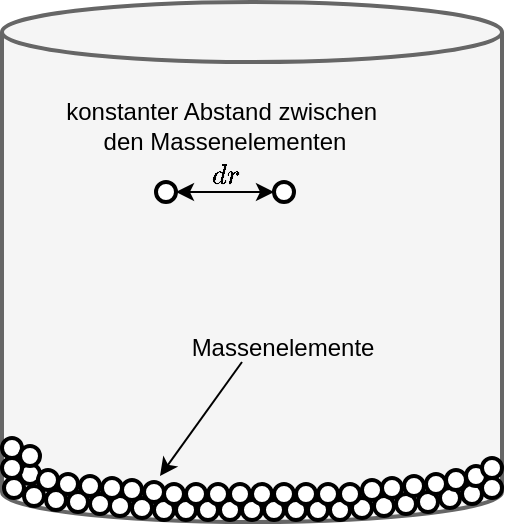 <mxfile version="17.2.4" type="device"><diagram id="Ax6Q7kI0R_hZVp9eZuk-" name="Seite-1"><mxGraphModel dx="485" dy="324" grid="1" gridSize="10" guides="1" tooltips="1" connect="1" arrows="1" fold="1" page="1" pageScale="1" pageWidth="827" pageHeight="1169" math="1" shadow="0"><root><mxCell id="0"/><mxCell id="1" parent="0"/><mxCell id="q1xNIrN6IV1Ay8eBb7D2-1" value="" style="shape=cylinder3;whiteSpace=wrap;html=1;boundedLbl=1;backgroundOutline=1;size=15;strokeWidth=2;fillColor=#f5f5f5;fontColor=#333333;strokeColor=#666666;" vertex="1" parent="1"><mxGeometry x="270" y="190" width="250" height="260" as="geometry"/></mxCell><mxCell id="q1xNIrN6IV1Ay8eBb7D2-2" value="" style="ellipse;whiteSpace=wrap;html=1;aspect=fixed;strokeWidth=2;" vertex="1" parent="1"><mxGeometry x="271" y="428" width="10" height="10" as="geometry"/></mxCell><mxCell id="q1xNIrN6IV1Ay8eBb7D2-3" value="" style="ellipse;whiteSpace=wrap;html=1;aspect=fixed;strokeWidth=2;" vertex="1" parent="1"><mxGeometry x="281" y="432" width="10" height="10" as="geometry"/></mxCell><mxCell id="q1xNIrN6IV1Ay8eBb7D2-4" value="" style="ellipse;whiteSpace=wrap;html=1;aspect=fixed;strokeWidth=2;" vertex="1" parent="1"><mxGeometry x="292" y="434" width="10" height="10" as="geometry"/></mxCell><mxCell id="q1xNIrN6IV1Ay8eBb7D2-5" value="" style="ellipse;whiteSpace=wrap;html=1;aspect=fixed;strokeWidth=2;" vertex="1" parent="1"><mxGeometry x="303" y="435" width="10" height="10" as="geometry"/></mxCell><mxCell id="q1xNIrN6IV1Ay8eBb7D2-6" value="" style="ellipse;whiteSpace=wrap;html=1;aspect=fixed;strokeWidth=2;" vertex="1" parent="1"><mxGeometry x="314" y="436" width="10" height="10" as="geometry"/></mxCell><mxCell id="q1xNIrN6IV1Ay8eBb7D2-7" value="" style="ellipse;whiteSpace=wrap;html=1;aspect=fixed;strokeWidth=2;" vertex="1" parent="1"><mxGeometry x="324" y="437" width="10" height="10" as="geometry"/></mxCell><mxCell id="q1xNIrN6IV1Ay8eBb7D2-8" value="" style="ellipse;whiteSpace=wrap;html=1;aspect=fixed;strokeWidth=2;" vertex="1" parent="1"><mxGeometry x="335" y="438" width="10" height="10" as="geometry"/></mxCell><mxCell id="q1xNIrN6IV1Ay8eBb7D2-9" value="" style="ellipse;whiteSpace=wrap;html=1;aspect=fixed;strokeWidth=2;" vertex="1" parent="1"><mxGeometry x="346" y="439" width="10" height="10" as="geometry"/></mxCell><mxCell id="q1xNIrN6IV1Ay8eBb7D2-10" value="" style="ellipse;whiteSpace=wrap;html=1;aspect=fixed;strokeWidth=2;" vertex="1" parent="1"><mxGeometry x="357" y="439" width="10" height="10" as="geometry"/></mxCell><mxCell id="q1xNIrN6IV1Ay8eBb7D2-11" value="" style="ellipse;whiteSpace=wrap;html=1;aspect=fixed;strokeWidth=2;" vertex="1" parent="1"><mxGeometry x="368" y="439" width="10" height="10" as="geometry"/></mxCell><mxCell id="q1xNIrN6IV1Ay8eBb7D2-12" value="" style="ellipse;whiteSpace=wrap;html=1;aspect=fixed;strokeWidth=2;" vertex="1" parent="1"><mxGeometry x="379" y="439" width="10" height="10" as="geometry"/></mxCell><mxCell id="q1xNIrN6IV1Ay8eBb7D2-13" value="" style="ellipse;whiteSpace=wrap;html=1;aspect=fixed;strokeWidth=2;" vertex="1" parent="1"><mxGeometry x="390" y="439" width="10" height="10" as="geometry"/></mxCell><mxCell id="q1xNIrN6IV1Ay8eBb7D2-14" value="" style="ellipse;whiteSpace=wrap;html=1;aspect=fixed;strokeWidth=2;" vertex="1" parent="1"><mxGeometry x="401" y="439" width="10" height="10" as="geometry"/></mxCell><mxCell id="q1xNIrN6IV1Ay8eBb7D2-15" value="" style="ellipse;whiteSpace=wrap;html=1;aspect=fixed;strokeWidth=2;" vertex="1" parent="1"><mxGeometry x="412" y="439" width="10" height="10" as="geometry"/></mxCell><mxCell id="q1xNIrN6IV1Ay8eBb7D2-16" value="" style="ellipse;whiteSpace=wrap;html=1;aspect=fixed;strokeWidth=2;" vertex="1" parent="1"><mxGeometry x="423" y="439" width="10" height="10" as="geometry"/></mxCell><mxCell id="q1xNIrN6IV1Ay8eBb7D2-17" value="" style="ellipse;whiteSpace=wrap;html=1;aspect=fixed;strokeWidth=2;" vertex="1" parent="1"><mxGeometry x="434" y="439" width="10" height="10" as="geometry"/></mxCell><mxCell id="q1xNIrN6IV1Ay8eBb7D2-18" value="" style="ellipse;whiteSpace=wrap;html=1;aspect=fixed;strokeWidth=2;" vertex="1" parent="1"><mxGeometry x="445" y="438" width="10" height="10" as="geometry"/></mxCell><mxCell id="q1xNIrN6IV1Ay8eBb7D2-19" value="" style="ellipse;whiteSpace=wrap;html=1;aspect=fixed;strokeWidth=2;" vertex="1" parent="1"><mxGeometry x="456" y="437" width="10" height="10" as="geometry"/></mxCell><mxCell id="q1xNIrN6IV1Ay8eBb7D2-20" value="" style="ellipse;whiteSpace=wrap;html=1;aspect=fixed;strokeWidth=2;" vertex="1" parent="1"><mxGeometry x="467" y="436" width="10" height="10" as="geometry"/></mxCell><mxCell id="q1xNIrN6IV1Ay8eBb7D2-21" value="" style="ellipse;whiteSpace=wrap;html=1;aspect=fixed;strokeWidth=2;" vertex="1" parent="1"><mxGeometry x="478" y="435" width="10" height="10" as="geometry"/></mxCell><mxCell id="q1xNIrN6IV1Ay8eBb7D2-22" value="" style="ellipse;whiteSpace=wrap;html=1;aspect=fixed;strokeWidth=2;" vertex="1" parent="1"><mxGeometry x="489" y="433" width="10" height="10" as="geometry"/></mxCell><mxCell id="q1xNIrN6IV1Ay8eBb7D2-23" value="" style="ellipse;whiteSpace=wrap;html=1;aspect=fixed;strokeWidth=2;" vertex="1" parent="1"><mxGeometry x="500" y="431" width="10" height="10" as="geometry"/></mxCell><mxCell id="q1xNIrN6IV1Ay8eBb7D2-24" value="" style="ellipse;whiteSpace=wrap;html=1;aspect=fixed;strokeWidth=2;" vertex="1" parent="1"><mxGeometry x="510" y="428" width="10" height="10" as="geometry"/></mxCell><mxCell id="q1xNIrN6IV1Ay8eBb7D2-25" value="" style="ellipse;whiteSpace=wrap;html=1;aspect=fixed;strokeWidth=2;" vertex="1" parent="1"><mxGeometry x="279" y="421" width="10" height="10" as="geometry"/></mxCell><mxCell id="q1xNIrN6IV1Ay8eBb7D2-26" value="" style="ellipse;whiteSpace=wrap;html=1;aspect=fixed;strokeWidth=2;" vertex="1" parent="1"><mxGeometry x="288" y="424" width="10" height="10" as="geometry"/></mxCell><mxCell id="q1xNIrN6IV1Ay8eBb7D2-27" value="" style="ellipse;whiteSpace=wrap;html=1;aspect=fixed;strokeWidth=2;" vertex="1" parent="1"><mxGeometry x="298" y="426" width="10" height="10" as="geometry"/></mxCell><mxCell id="q1xNIrN6IV1Ay8eBb7D2-28" value="" style="ellipse;whiteSpace=wrap;html=1;aspect=fixed;strokeWidth=2;" vertex="1" parent="1"><mxGeometry x="309" y="427" width="10" height="10" as="geometry"/></mxCell><mxCell id="q1xNIrN6IV1Ay8eBb7D2-29" value="" style="ellipse;whiteSpace=wrap;html=1;aspect=fixed;strokeWidth=2;" vertex="1" parent="1"><mxGeometry x="320" y="428" width="10" height="10" as="geometry"/></mxCell><mxCell id="q1xNIrN6IV1Ay8eBb7D2-30" value="" style="ellipse;whiteSpace=wrap;html=1;aspect=fixed;strokeWidth=2;" vertex="1" parent="1"><mxGeometry x="330" y="429" width="10" height="10" as="geometry"/></mxCell><mxCell id="q1xNIrN6IV1Ay8eBb7D2-31" value="" style="ellipse;whiteSpace=wrap;html=1;aspect=fixed;strokeWidth=2;" vertex="1" parent="1"><mxGeometry x="341" y="430" width="10" height="10" as="geometry"/></mxCell><mxCell id="q1xNIrN6IV1Ay8eBb7D2-32" value="" style="ellipse;whiteSpace=wrap;html=1;aspect=fixed;strokeWidth=2;" vertex="1" parent="1"><mxGeometry x="351" y="431" width="10" height="10" as="geometry"/></mxCell><mxCell id="q1xNIrN6IV1Ay8eBb7D2-33" value="" style="ellipse;whiteSpace=wrap;html=1;aspect=fixed;strokeWidth=2;" vertex="1" parent="1"><mxGeometry x="362" y="431" width="10" height="10" as="geometry"/></mxCell><mxCell id="q1xNIrN6IV1Ay8eBb7D2-34" value="" style="ellipse;whiteSpace=wrap;html=1;aspect=fixed;strokeWidth=2;" vertex="1" parent="1"><mxGeometry x="373" y="431" width="10" height="10" as="geometry"/></mxCell><mxCell id="q1xNIrN6IV1Ay8eBb7D2-35" value="" style="ellipse;whiteSpace=wrap;html=1;aspect=fixed;strokeWidth=2;" vertex="1" parent="1"><mxGeometry x="270" y="418" width="10" height="10" as="geometry"/></mxCell><mxCell id="q1xNIrN6IV1Ay8eBb7D2-36" value="" style="ellipse;whiteSpace=wrap;html=1;aspect=fixed;strokeWidth=2;" vertex="1" parent="1"><mxGeometry x="384" y="431" width="10" height="10" as="geometry"/></mxCell><mxCell id="q1xNIrN6IV1Ay8eBb7D2-37" value="" style="ellipse;whiteSpace=wrap;html=1;aspect=fixed;strokeWidth=2;" vertex="1" parent="1"><mxGeometry x="395" y="431" width="10" height="10" as="geometry"/></mxCell><mxCell id="q1xNIrN6IV1Ay8eBb7D2-38" value="" style="ellipse;whiteSpace=wrap;html=1;aspect=fixed;strokeWidth=2;" vertex="1" parent="1"><mxGeometry x="406" y="431" width="10" height="10" as="geometry"/></mxCell><mxCell id="q1xNIrN6IV1Ay8eBb7D2-39" value="" style="ellipse;whiteSpace=wrap;html=1;aspect=fixed;strokeWidth=2;" vertex="1" parent="1"><mxGeometry x="417" y="431" width="10" height="10" as="geometry"/></mxCell><mxCell id="q1xNIrN6IV1Ay8eBb7D2-40" value="" style="ellipse;whiteSpace=wrap;html=1;aspect=fixed;strokeWidth=2;" vertex="1" parent="1"><mxGeometry x="428" y="431" width="10" height="10" as="geometry"/></mxCell><mxCell id="q1xNIrN6IV1Ay8eBb7D2-41" value="" style="ellipse;whiteSpace=wrap;html=1;aspect=fixed;strokeWidth=2;" vertex="1" parent="1"><mxGeometry x="439" y="431" width="10" height="10" as="geometry"/></mxCell><mxCell id="q1xNIrN6IV1Ay8eBb7D2-42" value="" style="ellipse;whiteSpace=wrap;html=1;aspect=fixed;strokeWidth=2;" vertex="1" parent="1"><mxGeometry x="450" y="429" width="10" height="10" as="geometry"/></mxCell><mxCell id="q1xNIrN6IV1Ay8eBb7D2-43" value="" style="ellipse;whiteSpace=wrap;html=1;aspect=fixed;strokeWidth=2;" vertex="1" parent="1"><mxGeometry x="460" y="428" width="10" height="10" as="geometry"/></mxCell><mxCell id="q1xNIrN6IV1Ay8eBb7D2-44" value="" style="ellipse;whiteSpace=wrap;html=1;aspect=fixed;strokeWidth=2;" vertex="1" parent="1"><mxGeometry x="471" y="427" width="10" height="10" as="geometry"/></mxCell><mxCell id="q1xNIrN6IV1Ay8eBb7D2-45" value="" style="ellipse;whiteSpace=wrap;html=1;aspect=fixed;strokeWidth=2;" vertex="1" parent="1"><mxGeometry x="482" y="426" width="10" height="10" as="geometry"/></mxCell><mxCell id="q1xNIrN6IV1Ay8eBb7D2-46" value="" style="ellipse;whiteSpace=wrap;html=1;aspect=fixed;strokeWidth=2;" vertex="1" parent="1"><mxGeometry x="492" y="424" width="10" height="10" as="geometry"/></mxCell><mxCell id="q1xNIrN6IV1Ay8eBb7D2-47" value="" style="ellipse;whiteSpace=wrap;html=1;aspect=fixed;strokeWidth=2;" vertex="1" parent="1"><mxGeometry x="502" y="422" width="10" height="10" as="geometry"/></mxCell><mxCell id="q1xNIrN6IV1Ay8eBb7D2-48" value="" style="ellipse;whiteSpace=wrap;html=1;aspect=fixed;strokeWidth=2;" vertex="1" parent="1"><mxGeometry x="510" y="418" width="10" height="10" as="geometry"/></mxCell><mxCell id="q1xNIrN6IV1Ay8eBb7D2-49" value="" style="ellipse;whiteSpace=wrap;html=1;aspect=fixed;strokeWidth=2;" vertex="1" parent="1"><mxGeometry x="270" y="408" width="10" height="10" as="geometry"/></mxCell><mxCell id="q1xNIrN6IV1Ay8eBb7D2-50" value="" style="ellipse;whiteSpace=wrap;html=1;aspect=fixed;strokeWidth=2;" vertex="1" parent="1"><mxGeometry x="279" y="412" width="10" height="10" as="geometry"/></mxCell><mxCell id="q1xNIrN6IV1Ay8eBb7D2-51" value="" style="endArrow=classic;html=1;rounded=0;" edge="1" parent="1"><mxGeometry width="50" height="50" relative="1" as="geometry"><mxPoint x="390" y="370" as="sourcePoint"/><mxPoint x="349" y="427" as="targetPoint"/></mxGeometry></mxCell><mxCell id="q1xNIrN6IV1Ay8eBb7D2-52" value="Massenelemente" style="text;html=1;resizable=0;autosize=1;align=center;verticalAlign=middle;points=[];fillColor=none;strokeColor=none;rounded=0;" vertex="1" parent="1"><mxGeometry x="355" y="353" width="110" height="20" as="geometry"/></mxCell><mxCell id="q1xNIrN6IV1Ay8eBb7D2-53" value="" style="ellipse;whiteSpace=wrap;html=1;aspect=fixed;strokeWidth=2;" vertex="1" parent="1"><mxGeometry x="347" y="280" width="10" height="10" as="geometry"/></mxCell><mxCell id="q1xNIrN6IV1Ay8eBb7D2-54" value="" style="ellipse;whiteSpace=wrap;html=1;aspect=fixed;strokeWidth=2;" vertex="1" parent="1"><mxGeometry x="406" y="280" width="10" height="10" as="geometry"/></mxCell><mxCell id="q1xNIrN6IV1Ay8eBb7D2-55" value="" style="endArrow=classic;startArrow=classic;html=1;rounded=0;entryX=1;entryY=0.5;entryDx=0;entryDy=0;exitX=0;exitY=0.5;exitDx=0;exitDy=0;" edge="1" parent="1" source="q1xNIrN6IV1Ay8eBb7D2-54" target="q1xNIrN6IV1Ay8eBb7D2-53"><mxGeometry width="50" height="50" relative="1" as="geometry"><mxPoint x="390" y="370" as="sourcePoint"/><mxPoint x="440" y="320" as="targetPoint"/></mxGeometry></mxCell><mxCell id="q1xNIrN6IV1Ay8eBb7D2-56" value="$$dr$$" style="text;html=1;resizable=0;autosize=1;align=center;verticalAlign=middle;points=[];fillColor=none;strokeColor=none;rounded=0;" vertex="1" parent="1"><mxGeometry x="356" y="267" width="50" height="20" as="geometry"/></mxCell><mxCell id="q1xNIrN6IV1Ay8eBb7D2-57" value="konstanter Abstand zwischen&amp;nbsp;&lt;br&gt;den Massenelementen" style="text;html=1;resizable=0;autosize=1;align=center;verticalAlign=middle;points=[];fillColor=none;strokeColor=none;rounded=0;" vertex="1" parent="1"><mxGeometry x="296" y="237" width="170" height="30" as="geometry"/></mxCell></root></mxGraphModel></diagram></mxfile>